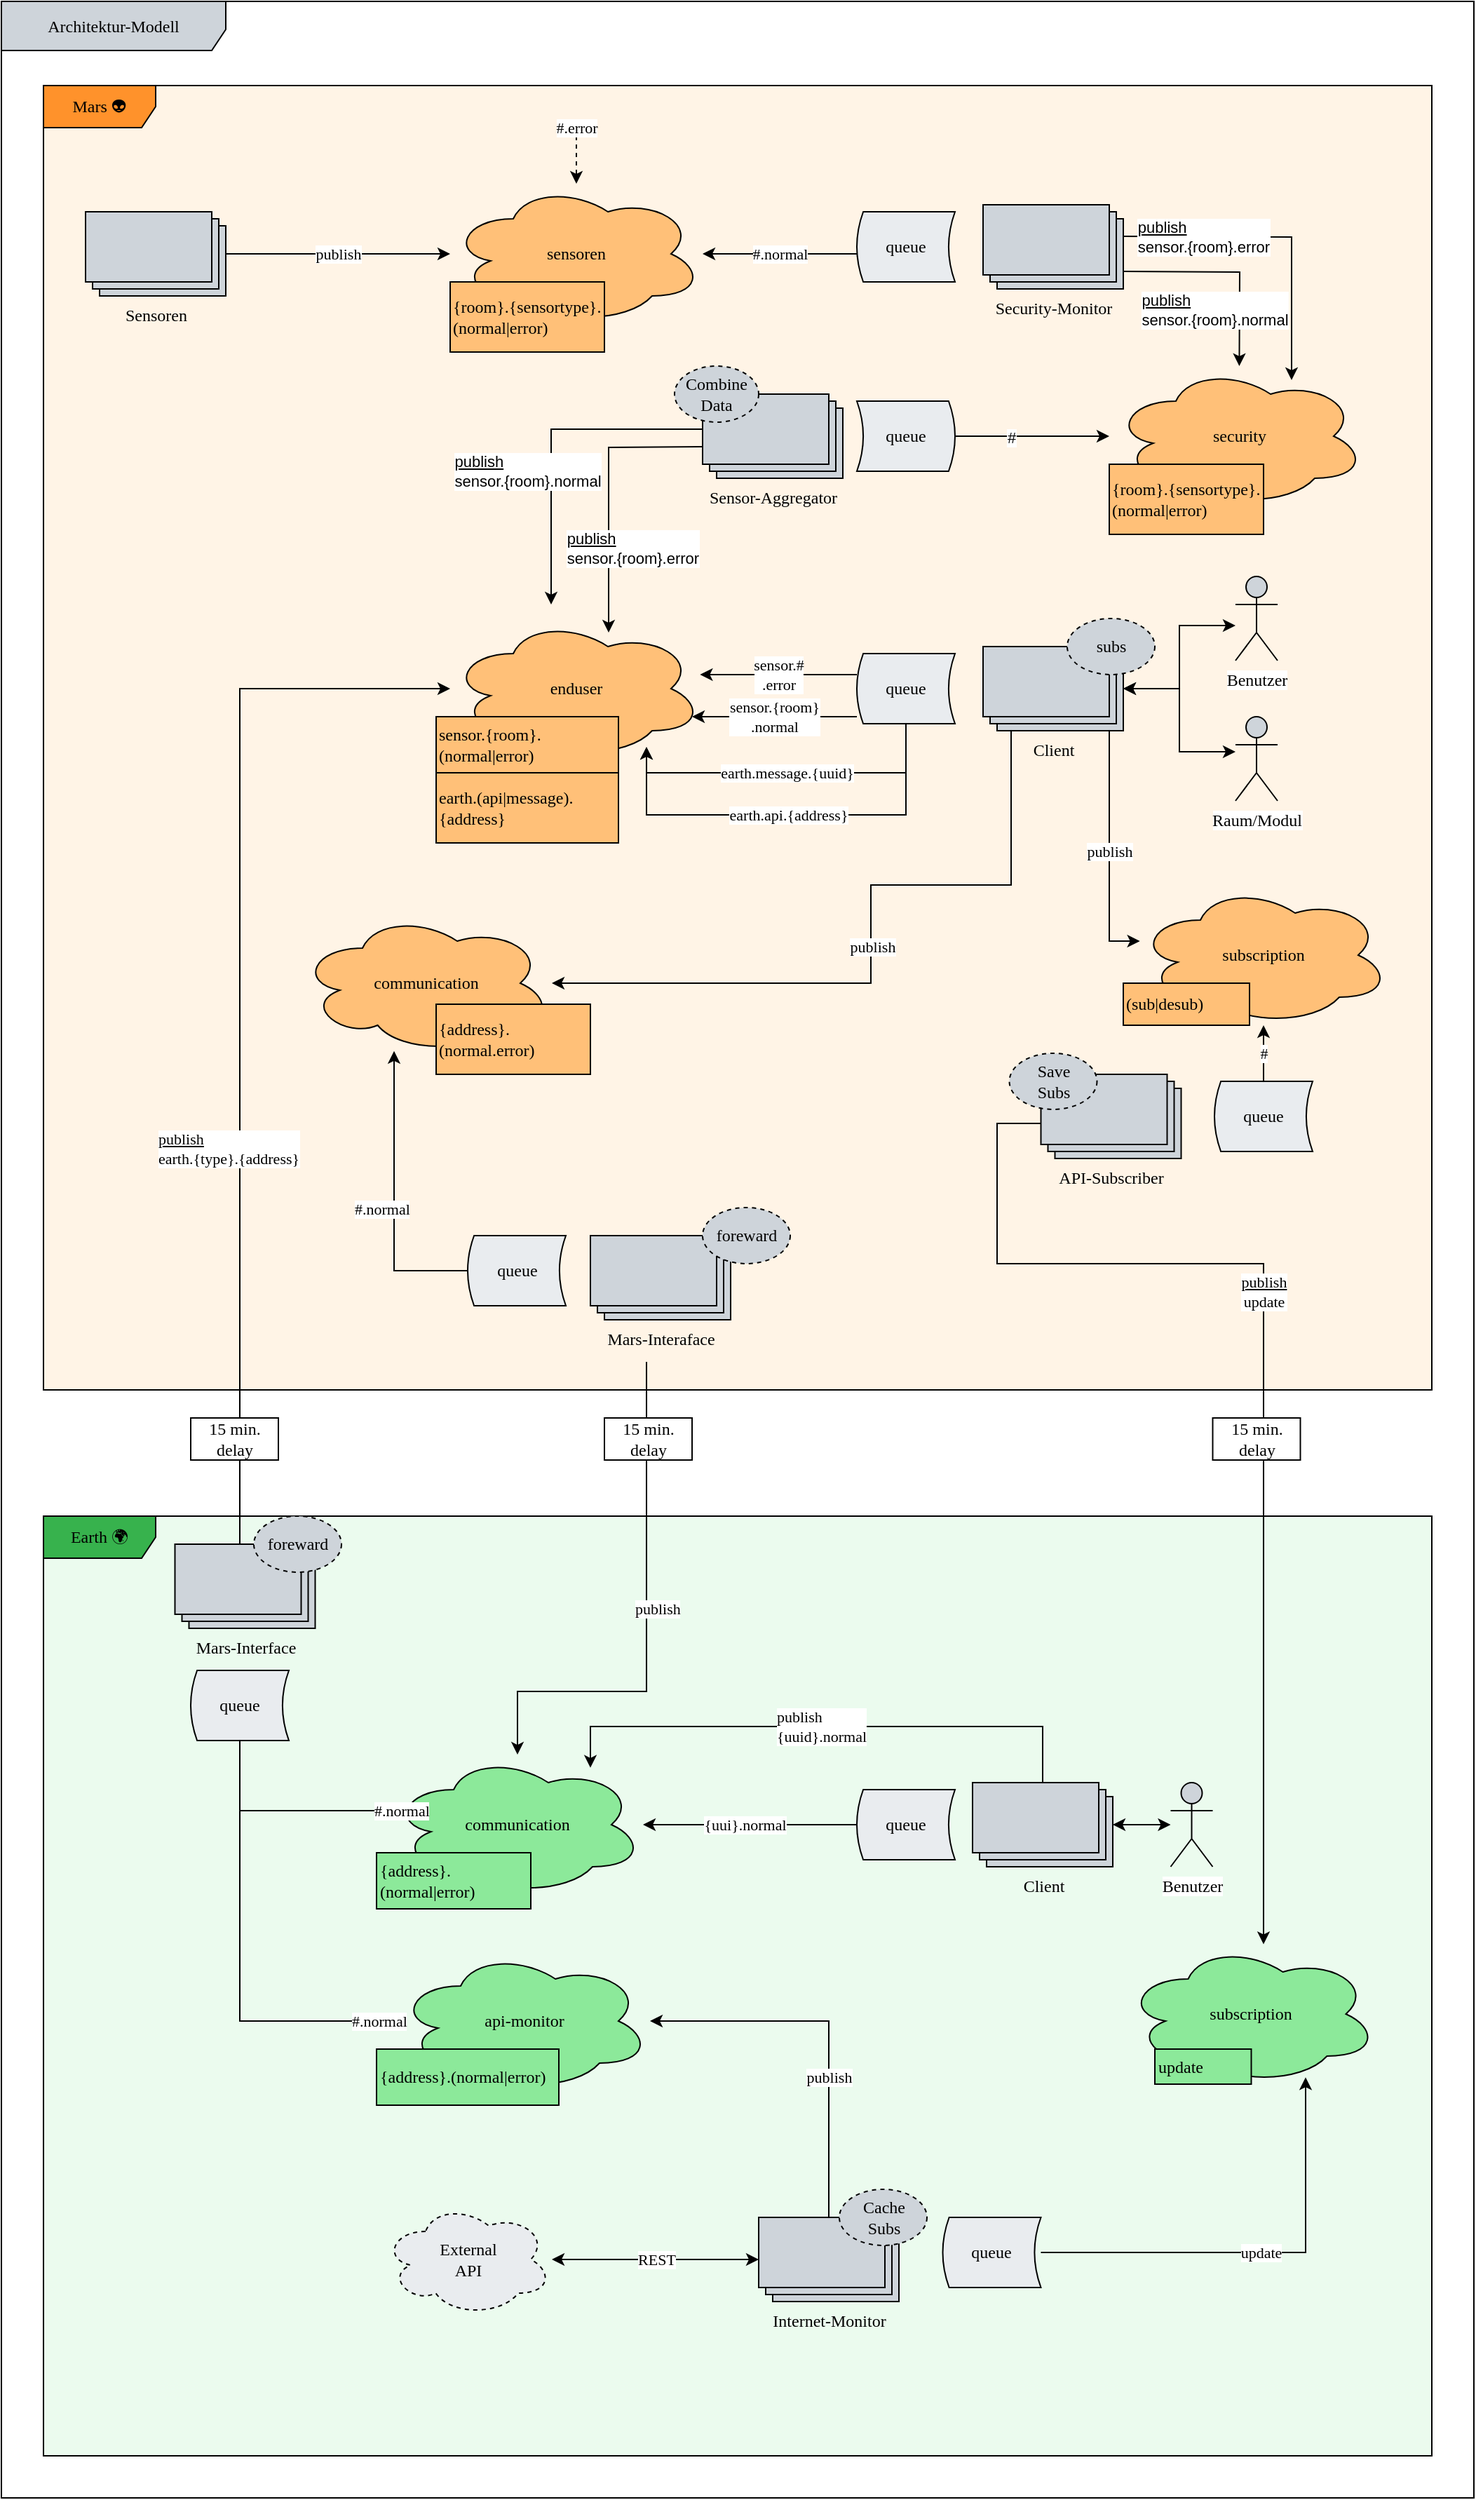 <mxfile version="13.0.6" type="device"><diagram id="erU5Auw4rH4-HawhXIPo" name="Page-1"><mxGraphModel dx="386" dy="1212" grid="1" gridSize="10" guides="1" tooltips="1" connect="1" arrows="1" fold="1" page="0" pageScale="1" pageWidth="827" pageHeight="1169" background="#ffffff" math="0" shadow="0" extFonts="IBM Plex Sans^https://fonts.googleapis.com/css?family=IBM+Plex+Sans|IBM Plex Mono^https://fonts.googleapis.com/css?family=IBM+Plex+Mono"><root><mxCell id="0"/><mxCell id="1" parent="0"/><mxCell id="hUw3spgDHmvgVFq0hchr-114" value="Architektur-Modell" style="shape=umlFrame;whiteSpace=wrap;html=1;strokeColor=#000000;fillColor=#ced4da;gradientColor=none;fontFamily=IBM Plex Mono;width=160;height=35;" parent="1" vertex="1"><mxGeometry x="890" y="-30" width="1050" height="1780" as="geometry"/></mxCell><mxCell id="hUw3spgDHmvgVFq0hchr-70" value="Earth 🌍" style="shape=umlFrame;whiteSpace=wrap;html=1;fillColor=#37b24d;strokeColor=#000000;gradientColor=none;fontFamily=IBM Plex Mono;FType=g;width=80;height=30;swimlaneFillColor=#ebfbee;" parent="1" vertex="1"><mxGeometry x="920" y="1050" width="990" height="670" as="geometry"/></mxCell><mxCell id="hUw3spgDHmvgVFq0hchr-56" value="Mars 👽" style="shape=umlFrame;whiteSpace=wrap;html=1;fillColor=#ff922b;strokeColor=#000000;gradientColor=none;fontFamily=IBM Plex Mono;FType=g;width=80;height=30;comic=0;shadow=0;swimlaneFillColor=#fff4e6;" parent="1" vertex="1"><mxGeometry x="920" y="30" width="990" height="930" as="geometry"/></mxCell><mxCell id="hUw3spgDHmvgVFq0hchr-33" value="&lt;font face=&quot;IBM Plex Mono&quot;&gt;publish&lt;/font&gt;" style="edgeStyle=orthogonalEdgeStyle;rounded=0;orthogonalLoop=1;jettySize=auto;html=1;" parent="1" source="hUw3spgDHmvgVFq0hchr-2" target="hUw3spgDHmvgVFq0hchr-21" edge="1"><mxGeometry relative="1" as="geometry"/></mxCell><mxCell id="hUw3spgDHmvgVFq0hchr-2" value="&lt;font face=&quot;IBM Plex Mono&quot;&gt;Sensoren&lt;/font&gt;" style="verticalLabelPosition=bottom;verticalAlign=top;html=1;shape=mxgraph.basic.layered_rect;dx=10;outlineConnect=0;fillColor=#ced4da;" parent="1" vertex="1"><mxGeometry x="950" y="120" width="100" height="60" as="geometry"/></mxCell><mxCell id="hUw3spgDHmvgVFq0hchr-66" value="&lt;font face=&quot;IBM Plex Mono&quot;&gt;publish&lt;/font&gt;" style="edgeStyle=orthogonalEdgeStyle;rounded=0;orthogonalLoop=1;jettySize=auto;html=1;align=center;" parent="1" source="hUw3spgDHmvgVFq0hchr-3" target="hUw3spgDHmvgVFq0hchr-62" edge="1"><mxGeometry relative="1" as="geometry"><Array as="points"><mxPoint x="1680" y="640"/></Array></mxGeometry></mxCell><mxCell id="hUw3spgDHmvgVFq0hchr-90" value="" style="edgeStyle=orthogonalEdgeStyle;rounded=0;orthogonalLoop=1;jettySize=auto;html=1;fontFamily=IBM Plex Mono;align=center;" parent="1" source="hUw3spgDHmvgVFq0hchr-3" target="hUw3spgDHmvgVFq0hchr-89" edge="1"><mxGeometry relative="1" as="geometry"><Array as="points"><mxPoint x="1610" y="600"/><mxPoint x="1510" y="600"/><mxPoint x="1510" y="670"/></Array></mxGeometry></mxCell><mxCell id="hUw3spgDHmvgVFq0hchr-91" value="publish" style="edgeLabel;html=1;align=center;verticalAlign=middle;resizable=0;points=[];fontFamily=IBM Plex Mono;" parent="hUw3spgDHmvgVFq0hchr-90" vertex="1" connectable="0"><mxGeometry x="-0.001" y="1" relative="1" as="geometry"><mxPoint as="offset"/></mxGeometry></mxCell><mxCell id="hUw3spgDHmvgVFq0hchr-3" value="&lt;font face=&quot;IBM Plex Mono&quot;&gt;Client&lt;/font&gt;" style="verticalLabelPosition=bottom;verticalAlign=top;html=1;shape=mxgraph.basic.layered_rect;dx=10;outlineConnect=0;fillColor=#ced4da;" parent="1" vertex="1"><mxGeometry x="1590" y="430" width="100" height="60" as="geometry"/></mxCell><mxCell id="hUw3spgDHmvgVFq0hchr-4" value="&lt;font face=&quot;IBM Plex Mono&quot;&gt;Sensor-Aggregator&lt;/font&gt;" style="verticalLabelPosition=bottom;verticalAlign=top;html=1;shape=mxgraph.basic.layered_rect;dx=10;outlineConnect=0;fillColor=#ced4da;" parent="1" vertex="1"><mxGeometry x="1390" y="250" width="100" height="60" as="geometry"/></mxCell><mxCell id="hUw3spgDHmvgVFq0hchr-5" value="&lt;font face=&quot;IBM Plex Mono&quot;&gt;Security-Monitor&lt;/font&gt;" style="verticalLabelPosition=bottom;verticalAlign=top;html=1;shape=mxgraph.basic.layered_rect;dx=10;outlineConnect=0;fillColor=#ced4da;" parent="1" vertex="1"><mxGeometry x="1590" y="115" width="100" height="60" as="geometry"/></mxCell><mxCell id="hUw3spgDHmvgVFq0hchr-6" style="edgeStyle=orthogonalEdgeStyle;rounded=0;orthogonalLoop=1;jettySize=auto;html=1;startArrow=classic;startFill=1;endArrow=classic;endFill=1;fontFamily=IBM Plex Mono;" parent="1" source="hUw3spgDHmvgVFq0hchr-7" target="hUw3spgDHmvgVFq0hchr-3" edge="1"><mxGeometry relative="1" as="geometry"><mxPoint x="1780" y="455" as="targetPoint"/><Array as="points"><mxPoint x="1730" y="415"/><mxPoint x="1730" y="460"/></Array></mxGeometry></mxCell><mxCell id="hUw3spgDHmvgVFq0hchr-7" value="&lt;font face=&quot;IBM Plex Sans&quot;&gt;Benutzer&lt;/font&gt;" style="shape=umlActor;verticalLabelPosition=bottom;labelBackgroundColor=#ffffff;verticalAlign=top;html=1;strokeColor=#000000;fillColor=#CED4DA;gradientColor=none;" parent="1" vertex="1"><mxGeometry x="1770" y="380" width="30" height="60" as="geometry"/></mxCell><mxCell id="hUw3spgDHmvgVFq0hchr-8" style="edgeStyle=orthogonalEdgeStyle;rounded=0;orthogonalLoop=1;jettySize=auto;html=1;startArrow=classic;startFill=1;endArrow=classic;endFill=1;fontFamily=IBM Plex Mono;" parent="1" source="hUw3spgDHmvgVFq0hchr-9" target="hUw3spgDHmvgVFq0hchr-3" edge="1"><mxGeometry relative="1" as="geometry"><mxPoint x="1780" y="455" as="targetPoint"/><Array as="points"><mxPoint x="1730" y="505"/><mxPoint x="1730" y="460"/></Array></mxGeometry></mxCell><mxCell id="hUw3spgDHmvgVFq0hchr-9" value="&lt;font face=&quot;IBM Plex Sans&quot;&gt;Raum/Modul&lt;/font&gt;" style="shape=umlActor;verticalLabelPosition=bottom;labelBackgroundColor=#ffffff;verticalAlign=top;html=1;strokeColor=#000000;fillColor=#CED4DA;gradientColor=none;" parent="1" vertex="1"><mxGeometry x="1770" y="480" width="30" height="60" as="geometry"/></mxCell><mxCell id="hUw3spgDHmvgVFq0hchr-21" value="sensoren" style="ellipse;shape=cloud;whiteSpace=wrap;html=1;fontFamily=IBM Plex Sans;FType=g;fillColor=#FFC078;" parent="1" vertex="1"><mxGeometry x="1210" y="100" width="180" height="100" as="geometry"/></mxCell><mxCell id="hUw3spgDHmvgVFq0hchr-22" value="&lt;font face=&quot;IBM Plex Mono&quot;&gt;{room}.{sensortype}.(normal|error)&lt;/font&gt;" style="rounded=0;whiteSpace=wrap;html=1;fillColor=#FFC078;align=left;" parent="1" vertex="1"><mxGeometry x="1210" y="170" width="110" height="50" as="geometry"/></mxCell><mxCell id="hUw3spgDHmvgVFq0hchr-24" value="enduser" style="ellipse;shape=cloud;whiteSpace=wrap;html=1;fontFamily=IBM Plex Sans;FType=g;fillColor=#FFC078;" parent="1" vertex="1"><mxGeometry x="1210" y="410" width="180" height="100" as="geometry"/></mxCell><mxCell id="hUw3spgDHmvgVFq0hchr-31" value="&lt;font face=&quot;IBM Plex Mono&quot;&gt;#.normal&lt;/font&gt;" style="edgeStyle=orthogonalEdgeStyle;rounded=0;orthogonalLoop=1;jettySize=auto;html=1;" parent="1" source="hUw3spgDHmvgVFq0hchr-27" target="hUw3spgDHmvgVFq0hchr-21" edge="1"><mxGeometry relative="1" as="geometry"><Array as="points"><mxPoint x="1490" y="150"/><mxPoint x="1490" y="150"/></Array></mxGeometry></mxCell><mxCell id="hUw3spgDHmvgVFq0hchr-27" value="&lt;font face=&quot;IBM Plex Mono&quot;&gt;queue&lt;/font&gt;" style="shape=dataStorage;whiteSpace=wrap;html=1;fillColor=#E9ECEF;size=0.065;" parent="1" vertex="1"><mxGeometry x="1500" y="120" width="70" height="50" as="geometry"/></mxCell><mxCell id="hUw3spgDHmvgVFq0hchr-28" value="&lt;font face=&quot;IBM Plex Mono&quot;&gt;queue&lt;/font&gt;" style="shape=dataStorage;whiteSpace=wrap;html=1;fillColor=#E9ECEF;size=0.065;direction=west;" parent="1" vertex="1"><mxGeometry x="1500" y="255" width="70" height="50" as="geometry"/></mxCell><mxCell id="hUw3spgDHmvgVFq0hchr-37" value="&lt;font face=&quot;IBM Plex Sans&quot;&gt;Combine Data&lt;/font&gt;" style="ellipse;whiteSpace=wrap;html=1;strokeWidth=1;fillColor=#CED4DA;dashed=1;" parent="1" vertex="1"><mxGeometry x="1370" y="230" width="60" height="40" as="geometry"/></mxCell><mxCell id="hUw3spgDHmvgVFq0hchr-40" value="&lt;font face=&quot;IBM Plex Mono&quot;&gt;#.error&lt;/font&gt;" style="endArrow=classic;html=1;dashed=1;" parent="1" target="hUw3spgDHmvgVFq0hchr-21" edge="1"><mxGeometry x="-1" width="50" height="50" relative="1" as="geometry"><mxPoint x="1300" y="60" as="sourcePoint"/><mxPoint x="1300" y="10" as="targetPoint"/><mxPoint as="offset"/></mxGeometry></mxCell><mxCell id="hUw3spgDHmvgVFq0hchr-42" value="&lt;font face=&quot;IBM Plex Mono&quot;&gt;sensor.{room}.(normal|error)&lt;/font&gt;" style="rounded=0;whiteSpace=wrap;html=1;fillColor=#FFC078;align=left;" parent="1" vertex="1"><mxGeometry x="1200" y="480" width="130" height="40" as="geometry"/></mxCell><mxCell id="hUw3spgDHmvgVFq0hchr-49" value="&lt;font face=&quot;IBM Plex Mono&quot;&gt;sensor.{room}&lt;br&gt;.normal&lt;/font&gt;" style="edgeStyle=orthogonalEdgeStyle;rounded=0;orthogonalLoop=1;jettySize=auto;html=1;align=center;" parent="1" source="hUw3spgDHmvgVFq0hchr-48" target="hUw3spgDHmvgVFq0hchr-24" edge="1"><mxGeometry relative="1" as="geometry"><Array as="points"><mxPoint x="1490" y="480"/><mxPoint x="1490" y="480"/></Array></mxGeometry></mxCell><mxCell id="hUw3spgDHmvgVFq0hchr-50" value="&lt;font face=&quot;IBM Plex Mono&quot;&gt;sensor.#&lt;br&gt;.error&lt;/font&gt;" style="edgeStyle=orthogonalEdgeStyle;rounded=0;orthogonalLoop=1;jettySize=auto;html=1;align=center;" parent="1" source="hUw3spgDHmvgVFq0hchr-48" target="hUw3spgDHmvgVFq0hchr-24" edge="1"><mxGeometry relative="1" as="geometry"><Array as="points"><mxPoint x="1480" y="450"/><mxPoint x="1480" y="450"/></Array></mxGeometry></mxCell><mxCell id="hUw3spgDHmvgVFq0hchr-64" value="&lt;font face=&quot;IBM Plex Mono&quot;&gt;earth.message.{uuid}&lt;/font&gt;" style="edgeStyle=orthogonalEdgeStyle;rounded=0;orthogonalLoop=1;jettySize=auto;html=1;align=center;" parent="1" source="hUw3spgDHmvgVFq0hchr-48" target="hUw3spgDHmvgVFq0hchr-24" edge="1"><mxGeometry x="0.007" relative="1" as="geometry"><Array as="points"><mxPoint x="1535" y="520"/><mxPoint x="1350" y="520"/></Array><mxPoint as="offset"/></mxGeometry></mxCell><mxCell id="hUw3spgDHmvgVFq0hchr-65" value="&lt;font face=&quot;IBM Plex Mono&quot;&gt;earth.api.{address}&lt;/font&gt;" style="edgeStyle=orthogonalEdgeStyle;rounded=0;orthogonalLoop=1;jettySize=auto;html=1;align=center;" parent="1" source="hUw3spgDHmvgVFq0hchr-48" target="hUw3spgDHmvgVFq0hchr-24" edge="1"><mxGeometry relative="1" as="geometry"><Array as="points"><mxPoint x="1535" y="550"/><mxPoint x="1350" y="550"/></Array></mxGeometry></mxCell><mxCell id="hUw3spgDHmvgVFq0hchr-48" value="&lt;font face=&quot;IBM Plex Mono&quot;&gt;queue&lt;/font&gt;" style="shape=dataStorage;whiteSpace=wrap;html=1;fillColor=#E9ECEF;size=0.065;" parent="1" vertex="1"><mxGeometry x="1500" y="435" width="70" height="50" as="geometry"/></mxCell><mxCell id="hUw3spgDHmvgVFq0hchr-51" value="&lt;font face=&quot;IBM Plex Sans&quot;&gt;subs&lt;/font&gt;" style="ellipse;whiteSpace=wrap;html=1;strokeWidth=1;fillColor=#CED4DA;dashed=1;" parent="1" vertex="1"><mxGeometry x="1650" y="410" width="62.5" height="40" as="geometry"/></mxCell><mxCell id="hUw3spgDHmvgVFq0hchr-85" value="&lt;u&gt;publish&lt;/u&gt;&lt;br&gt;update" style="edgeStyle=orthogonalEdgeStyle;rounded=0;orthogonalLoop=1;jettySize=auto;html=1;fontFamily=IBM Plex Mono;align=center;" parent="1" source="hUw3spgDHmvgVFq0hchr-57" target="hUw3spgDHmvgVFq0hchr-78" edge="1"><mxGeometry x="-0.154" relative="1" as="geometry"><Array as="points"><mxPoint x="1600" y="770"/><mxPoint x="1600" y="870"/><mxPoint x="1790" y="870"/></Array><mxPoint as="offset"/></mxGeometry></mxCell><mxCell id="hUw3spgDHmvgVFq0hchr-57" value="&lt;font face=&quot;IBM Plex Mono&quot;&gt;API-Subscriber&lt;/font&gt;" style="verticalLabelPosition=bottom;verticalAlign=top;html=1;shape=mxgraph.basic.layered_rect;dx=10;outlineConnect=0;fillColor=#ced4da;" parent="1" vertex="1"><mxGeometry x="1631.25" y="735" width="100" height="60" as="geometry"/></mxCell><mxCell id="hUw3spgDHmvgVFq0hchr-58" value="&lt;font face=&quot;IBM Plex Sans&quot;&gt;Save&lt;br&gt;Subs&lt;/font&gt;" style="ellipse;whiteSpace=wrap;html=1;strokeWidth=1;fillColor=#CED4DA;dashed=1;" parent="1" vertex="1"><mxGeometry x="1608.75" y="720" width="62.5" height="40" as="geometry"/></mxCell><mxCell id="hUw3spgDHmvgVFq0hchr-61" value="&lt;font face=&quot;IBM Plex Mono&quot;&gt;&lt;u&gt;publish&lt;/u&gt;&lt;br&gt;earth.{type}.{address}&lt;/font&gt;" style="edgeStyle=orthogonalEdgeStyle;rounded=0;orthogonalLoop=1;jettySize=auto;html=1;align=left;" parent="1" source="hUw3spgDHmvgVFq0hchr-59" target="hUw3spgDHmvgVFq0hchr-24" edge="1"><mxGeometry x="-0.257" y="60" relative="1" as="geometry"><Array as="points"><mxPoint x="1060" y="460"/></Array><mxPoint as="offset"/></mxGeometry></mxCell><mxCell id="hUw3spgDHmvgVFq0hchr-59" value="&lt;font face=&quot;IBM Plex Mono&quot;&gt;Mars-Interface&lt;br&gt;&lt;/font&gt;" style="verticalLabelPosition=bottom;verticalAlign=top;html=1;shape=mxgraph.basic.layered_rect;dx=10;outlineConnect=0;fillColor=#ced4da;" parent="1" vertex="1"><mxGeometry x="1013.75" y="1070" width="100" height="60" as="geometry"/></mxCell><mxCell id="hUw3spgDHmvgVFq0hchr-60" value="&lt;font face=&quot;IBM Plex Mono&quot;&gt;earth.(api|message).{address}&lt;/font&gt;" style="rounded=0;whiteSpace=wrap;html=1;fillColor=#FFC078;align=left;" parent="1" vertex="1"><mxGeometry x="1200" y="520" width="130" height="50" as="geometry"/></mxCell><mxCell id="hUw3spgDHmvgVFq0hchr-62" value="subscription" style="ellipse;shape=cloud;whiteSpace=wrap;html=1;fontFamily=IBM Plex Sans;FType=g;fillColor=#FFC078;" parent="1" vertex="1"><mxGeometry x="1700" y="600" width="180" height="100" as="geometry"/></mxCell><mxCell id="hUw3spgDHmvgVFq0hchr-63" value="&lt;font face=&quot;IBM Plex Mono&quot;&gt;(sub|desub)&lt;/font&gt;" style="rounded=0;whiteSpace=wrap;html=1;fillColor=#FFC078;align=left;" parent="1" vertex="1"><mxGeometry x="1690" y="670" width="90" height="30" as="geometry"/></mxCell><mxCell id="hUw3spgDHmvgVFq0hchr-69" value="&lt;font face=&quot;IBM Plex Mono&quot;&gt;#&lt;/font&gt;" style="edgeStyle=orthogonalEdgeStyle;rounded=0;orthogonalLoop=1;jettySize=auto;html=1;align=center;" parent="1" source="hUw3spgDHmvgVFq0hchr-67" target="hUw3spgDHmvgVFq0hchr-62" edge="1"><mxGeometry relative="1" as="geometry"/></mxCell><mxCell id="hUw3spgDHmvgVFq0hchr-67" value="&lt;font face=&quot;IBM Plex Mono&quot;&gt;queue&lt;/font&gt;" style="shape=dataStorage;whiteSpace=wrap;html=1;fillColor=#E9ECEF;size=0.065;" parent="1" vertex="1"><mxGeometry x="1755" y="740" width="70" height="50" as="geometry"/></mxCell><mxCell id="hUw3spgDHmvgVFq0hchr-71" value="communication" style="ellipse;shape=cloud;whiteSpace=wrap;html=1;fontFamily=IBM Plex Sans;FType=g;fillColor=#8CE99A;" parent="1" vertex="1"><mxGeometry x="1167.5" y="1220" width="180" height="100" as="geometry"/></mxCell><mxCell id="hUw3spgDHmvgVFq0hchr-72" value="api-monitor" style="ellipse;shape=cloud;whiteSpace=wrap;html=1;fontFamily=IBM Plex Sans;FType=g;fillColor=#8ce99a;" parent="1" vertex="1"><mxGeometry x="1172.5" y="1360" width="180" height="100" as="geometry"/></mxCell><mxCell id="hUw3spgDHmvgVFq0hchr-74" value="#.normal" style="edgeStyle=orthogonalEdgeStyle;rounded=0;orthogonalLoop=1;jettySize=auto;html=1;align=left;fontFamily=IBM Plex Mono;" parent="1" source="hUw3spgDHmvgVFq0hchr-73" target="hUw3spgDHmvgVFq0hchr-71" edge="1"><mxGeometry x="0.549" y="20" relative="1" as="geometry"><Array as="points"><mxPoint x="1060" y="1260"/></Array><mxPoint x="20" y="20" as="offset"/></mxGeometry></mxCell><mxCell id="hUw3spgDHmvgVFq0hchr-75" value="#.normal" style="edgeStyle=orthogonalEdgeStyle;rounded=0;orthogonalLoop=1;jettySize=auto;html=1;align=left;fontFamily=IBM Plex Mono;" parent="1" source="hUw3spgDHmvgVFq0hchr-73" target="hUw3spgDHmvgVFq0hchr-72" edge="1"><mxGeometry x="0.647" y="20" relative="1" as="geometry"><Array as="points"><mxPoint x="1060" y="1410"/></Array><mxPoint x="20" y="20" as="offset"/></mxGeometry></mxCell><mxCell id="hUw3spgDHmvgVFq0hchr-73" value="&lt;font face=&quot;IBM Plex Mono&quot;&gt;queue&lt;/font&gt;" style="shape=dataStorage;whiteSpace=wrap;html=1;fillColor=#E9ECEF;size=0.065;" parent="1" vertex="1"><mxGeometry x="1025" y="1160" width="70" height="50" as="geometry"/></mxCell><mxCell id="hUw3spgDHmvgVFq0hchr-76" value="&lt;span style=&quot;font-family: &amp;#34;ibm plex mono&amp;#34;&quot;&gt;{address}.(normal|error)&lt;/span&gt;" style="rounded=0;whiteSpace=wrap;html=1;fillColor=#8CE99A;align=left;" parent="1" vertex="1"><mxGeometry x="1157.5" y="1290" width="110" height="40" as="geometry"/></mxCell><mxCell id="hUw3spgDHmvgVFq0hchr-77" value="&lt;span style=&quot;font-family: &amp;#34;ibm plex mono&amp;#34;&quot;&gt;{address}.(normal|error)&lt;/span&gt;" style="rounded=0;whiteSpace=wrap;html=1;fillColor=#8CE99A;align=left;" parent="1" vertex="1"><mxGeometry x="1157.5" y="1430" width="130" height="40" as="geometry"/></mxCell><mxCell id="hUw3spgDHmvgVFq0hchr-78" value="subscription" style="ellipse;shape=cloud;whiteSpace=wrap;html=1;fontFamily=IBM Plex Sans;FType=g;fillColor=#8CE99A;" parent="1" vertex="1"><mxGeometry x="1691.25" y="1355" width="180" height="100" as="geometry"/></mxCell><mxCell id="hUw3spgDHmvgVFq0hchr-79" value="&lt;font face=&quot;IBM Plex Mono&quot;&gt;update&lt;/font&gt;" style="rounded=0;whiteSpace=wrap;html=1;fillColor=#8CE99A;align=left;" parent="1" vertex="1"><mxGeometry x="1712.5" y="1430" width="68.75" height="25" as="geometry"/></mxCell><mxCell id="hUw3spgDHmvgVFq0hchr-81" value="&lt;font face=&quot;IBM Plex Mono&quot;&gt;15 min. delay&lt;/font&gt;" style="rounded=0;whiteSpace=wrap;html=1;fillColor=#ffffff;" parent="1" vertex="1"><mxGeometry x="1025" y="980" width="62.5" height="30" as="geometry"/></mxCell><mxCell id="hUw3spgDHmvgVFq0hchr-82" value="&lt;font face=&quot;IBM Plex Mono&quot;&gt;15 min. delay&lt;/font&gt;" style="rounded=0;whiteSpace=wrap;html=1;fillColor=#ffffff;" parent="1" vertex="1"><mxGeometry x="1753.75" y="980" width="62.5" height="30" as="geometry"/></mxCell><mxCell id="hUw3spgDHmvgVFq0hchr-89" value="communication" style="ellipse;shape=cloud;whiteSpace=wrap;html=1;fontFamily=IBM Plex Sans;FType=g;fillColor=#FFC078;" parent="1" vertex="1"><mxGeometry x="1102.5" y="620" width="180" height="100" as="geometry"/></mxCell><mxCell id="hUw3spgDHmvgVFq0hchr-92" value="&lt;span style=&quot;font-family: &amp;#34;ibm plex mono&amp;#34;&quot;&gt;{address}.(normal.error)&lt;/span&gt;" style="rounded=0;whiteSpace=wrap;html=1;fillColor=#FFC078;align=left;" parent="1" vertex="1"><mxGeometry x="1200" y="685" width="110" height="50" as="geometry"/></mxCell><mxCell id="hUw3spgDHmvgVFq0hchr-98" value="publish" style="edgeStyle=orthogonalEdgeStyle;rounded=0;orthogonalLoop=1;jettySize=auto;html=1;fontFamily=IBM Plex Mono;align=left;" parent="1" target="hUw3spgDHmvgVFq0hchr-71" edge="1"><mxGeometry x="-0.055" y="-10" relative="1" as="geometry"><Array as="points"><mxPoint x="1350" y="1175"/><mxPoint x="1258" y="1175"/></Array><mxPoint x="1350" y="940" as="sourcePoint"/><mxPoint as="offset"/></mxGeometry></mxCell><mxCell id="hUw3spgDHmvgVFq0hchr-93" value="&lt;font face=&quot;IBM Plex Mono&quot;&gt;Mars-Interaface&lt;br&gt;&lt;/font&gt;" style="verticalLabelPosition=bottom;verticalAlign=top;html=1;shape=mxgraph.basic.layered_rect;dx=10;outlineConnect=0;fillColor=#ced4da;" parent="1" vertex="1"><mxGeometry x="1310" y="850" width="100" height="60" as="geometry"/></mxCell><mxCell id="hUw3spgDHmvgVFq0hchr-95" value="#.normal" style="edgeStyle=orthogonalEdgeStyle;rounded=0;orthogonalLoop=1;jettySize=auto;html=1;fontFamily=IBM Plex Mono;align=left;" parent="1" source="hUw3spgDHmvgVFq0hchr-94" target="hUw3spgDHmvgVFq0hchr-89" edge="1"><mxGeometry x="-0.498" y="-54" relative="1" as="geometry"><Array as="points"><mxPoint x="1170" y="875"/></Array><mxPoint x="-84" y="-44" as="offset"/></mxGeometry></mxCell><mxCell id="hUw3spgDHmvgVFq0hchr-94" value="&lt;font face=&quot;IBM Plex Mono&quot;&gt;queue&lt;/font&gt;" style="shape=dataStorage;whiteSpace=wrap;html=1;fillColor=#E9ECEF;size=0.065;" parent="1" vertex="1"><mxGeometry x="1222.5" y="850" width="70" height="50" as="geometry"/></mxCell><mxCell id="hUw3spgDHmvgVFq0hchr-97" value="&lt;font face=&quot;IBM Plex Mono&quot;&gt;15 min. delay&lt;/font&gt;" style="rounded=0;whiteSpace=wrap;html=1;fillColor=#ffffff;" parent="1" vertex="1"><mxGeometry x="1320" y="980" width="62.5" height="30" as="geometry"/></mxCell><mxCell id="hUw3spgDHmvgVFq0hchr-102" style="edgeStyle=orthogonalEdgeStyle;rounded=0;orthogonalLoop=1;jettySize=auto;html=1;startArrow=classic;startFill=1;fontFamily=IBM Plex Mono;align=left;" parent="1" source="hUw3spgDHmvgVFq0hchr-99" target="hUw3spgDHmvgVFq0hchr-100" edge="1"><mxGeometry relative="1" as="geometry"/></mxCell><mxCell id="hUw3spgDHmvgVFq0hchr-105" value="publish&lt;br&gt;{uuid}.normal" style="edgeStyle=orthogonalEdgeStyle;rounded=0;orthogonalLoop=1;jettySize=auto;html=1;startArrow=none;startFill=0;endArrow=classic;endFill=1;endSize=6;fontFamily=IBM Plex Mono;align=left;" parent="1" source="hUw3spgDHmvgVFq0hchr-99" target="hUw3spgDHmvgVFq0hchr-71" edge="1"><mxGeometry x="0.187" relative="1" as="geometry"><Array as="points"><mxPoint x="1633" y="1200"/><mxPoint x="1310" y="1200"/></Array><mxPoint x="1" as="offset"/></mxGeometry></mxCell><mxCell id="hUw3spgDHmvgVFq0hchr-99" value="&lt;font face=&quot;IBM Plex Mono&quot;&gt;Client&lt;/font&gt;" style="verticalLabelPosition=bottom;verticalAlign=top;html=1;shape=mxgraph.basic.layered_rect;dx=10;outlineConnect=0;fillColor=#ced4da;" parent="1" vertex="1"><mxGeometry x="1582.5" y="1240" width="100" height="60" as="geometry"/></mxCell><mxCell id="hUw3spgDHmvgVFq0hchr-100" value="&lt;font face=&quot;IBM Plex Sans&quot;&gt;Benutzer&lt;/font&gt;" style="shape=umlActor;verticalLabelPosition=bottom;labelBackgroundColor=#ffffff;verticalAlign=top;html=1;strokeColor=#000000;fillColor=#CED4DA;gradientColor=none;" parent="1" vertex="1"><mxGeometry x="1723.75" y="1240" width="30" height="60" as="geometry"/></mxCell><mxCell id="hUw3spgDHmvgVFq0hchr-104" value="{uui}.normal" style="edgeStyle=orthogonalEdgeStyle;rounded=0;orthogonalLoop=1;jettySize=auto;html=1;startArrow=none;startFill=0;fontFamily=IBM Plex Mono;align=center;endArrow=classic;endFill=1;endSize=6;" parent="1" source="hUw3spgDHmvgVFq0hchr-103" target="hUw3spgDHmvgVFq0hchr-71" edge="1"><mxGeometry x="0.049" relative="1" as="geometry"><mxPoint as="offset"/></mxGeometry></mxCell><mxCell id="hUw3spgDHmvgVFq0hchr-103" value="&lt;font face=&quot;IBM Plex Mono&quot;&gt;queue&lt;/font&gt;" style="shape=dataStorage;whiteSpace=wrap;html=1;fillColor=#E9ECEF;size=0.065;" parent="1" vertex="1"><mxGeometry x="1500" y="1245" width="70" height="50" as="geometry"/></mxCell><mxCell id="hUw3spgDHmvgVFq0hchr-109" value="update" style="edgeStyle=orthogonalEdgeStyle;rounded=0;orthogonalLoop=1;jettySize=auto;html=1;startArrow=none;startFill=0;endArrow=classic;endFill=1;endSize=6;fontFamily=IBM Plex Mono;align=center;" parent="1" source="hUw3spgDHmvgVFq0hchr-106" target="hUw3spgDHmvgVFq0hchr-78" edge="1"><mxGeometry relative="1" as="geometry"><Array as="points"><mxPoint x="1820" y="1575"/></Array></mxGeometry></mxCell><mxCell id="hUw3spgDHmvgVFq0hchr-106" value="&lt;font face=&quot;IBM Plex Mono&quot;&gt;queue&lt;/font&gt;" style="shape=dataStorage;whiteSpace=wrap;html=1;fillColor=#E9ECEF;size=0.065;" parent="1" vertex="1"><mxGeometry x="1561.25" y="1550" width="70" height="50" as="geometry"/></mxCell><mxCell id="hUw3spgDHmvgVFq0hchr-113" value="publish" style="edgeStyle=orthogonalEdgeStyle;rounded=0;orthogonalLoop=1;jettySize=auto;html=1;startArrow=none;startFill=0;endArrow=classic;endFill=1;endSize=6;fontFamily=IBM Plex Mono;align=center;" parent="1" source="hUw3spgDHmvgVFq0hchr-107" target="hUw3spgDHmvgVFq0hchr-72" edge="1"><mxGeometry x="-0.252" relative="1" as="geometry"><Array as="points"><mxPoint x="1480" y="1410"/></Array><mxPoint as="offset"/></mxGeometry></mxCell><mxCell id="hUw3spgDHmvgVFq0hchr-107" value="&lt;font face=&quot;IBM Plex Mono&quot;&gt;Internet-Monitor&lt;/font&gt;" style="verticalLabelPosition=bottom;verticalAlign=top;html=1;shape=mxgraph.basic.layered_rect;dx=10;outlineConnect=0;fillColor=#ced4da;" parent="1" vertex="1"><mxGeometry x="1430" y="1550" width="100" height="60" as="geometry"/></mxCell><mxCell id="hUw3spgDHmvgVFq0hchr-108" value="&lt;font face=&quot;IBM Plex Sans&quot;&gt;Cache&lt;br&gt;Subs&lt;/font&gt;" style="ellipse;whiteSpace=wrap;html=1;strokeWidth=1;fillColor=#CED4DA;dashed=1;" parent="1" vertex="1"><mxGeometry x="1487.5" y="1530" width="62.5" height="40" as="geometry"/></mxCell><mxCell id="hUw3spgDHmvgVFq0hchr-110" value="External&lt;br&gt;API" style="ellipse;shape=cloud;whiteSpace=wrap;html=1;fontFamily=IBM Plex Sans;FType=g;dashed=1;gradientColor=none;fillColor=#e9ecef;" parent="1" vertex="1"><mxGeometry x="1162.5" y="1540" width="120" height="80" as="geometry"/></mxCell><mxCell id="hUw3spgDHmvgVFq0hchr-111" value="&lt;font face=&quot;IBM Plex Mono&quot;&gt;REST&lt;/font&gt;" style="edgeStyle=orthogonalEdgeStyle;rounded=0;orthogonalLoop=1;jettySize=auto;html=1;startArrow=classic;startFill=1;" parent="1" source="hUw3spgDHmvgVFq0hchr-110" target="hUw3spgDHmvgVFq0hchr-107" edge="1"><mxGeometry relative="1" as="geometry"><mxPoint x="710" y="1200" as="sourcePoint"/><mxPoint x="830" y="1200" as="targetPoint"/></mxGeometry></mxCell><mxCell id="hUw3spgDHmvgVFq0hchr-115" value="&lt;font face=&quot;IBM Plex Sans&quot;&gt;foreward&lt;/font&gt;" style="ellipse;whiteSpace=wrap;html=1;strokeWidth=1;fillColor=#CED4DA;dashed=1;" parent="1" vertex="1"><mxGeometry x="1390" y="830" width="62.5" height="40" as="geometry"/></mxCell><mxCell id="hUw3spgDHmvgVFq0hchr-116" value="&lt;font face=&quot;IBM Plex Sans&quot;&gt;foreward&lt;/font&gt;" style="ellipse;whiteSpace=wrap;html=1;strokeWidth=1;fillColor=#CED4DA;dashed=1;" parent="1" vertex="1"><mxGeometry x="1070" y="1050" width="62.5" height="40" as="geometry"/></mxCell><mxCell id="EYIfJ8Mb9N-2mhvtiRvc-1" value="security" style="ellipse;shape=cloud;whiteSpace=wrap;html=1;fontFamily=IBM Plex Sans;FType=g;fillColor=#FFC078;" vertex="1" parent="1"><mxGeometry x="1682.5" y="230" width="180" height="100" as="geometry"/></mxCell><mxCell id="EYIfJ8Mb9N-2mhvtiRvc-8" value="" style="endArrow=classic;html=1;exitX=0;exitY=0.5;exitDx=0;exitDy=0;" edge="1" parent="1" source="hUw3spgDHmvgVFq0hchr-28"><mxGeometry width="50" height="50" relative="1" as="geometry"><mxPoint x="1520" y="420" as="sourcePoint"/><mxPoint x="1680" y="280" as="targetPoint"/></mxGeometry></mxCell><mxCell id="EYIfJ8Mb9N-2mhvtiRvc-14" value="#" style="edgeLabel;html=1;align=center;verticalAlign=middle;resizable=0;points=[];" vertex="1" connectable="0" parent="EYIfJ8Mb9N-2mhvtiRvc-8"><mxGeometry x="-0.286" y="-1" relative="1" as="geometry"><mxPoint as="offset"/></mxGeometry></mxCell><mxCell id="EYIfJ8Mb9N-2mhvtiRvc-10" value="" style="endArrow=classic;html=1;rounded=0;exitX=0;exitY=0;exitDx=100;exitDy=22.5;exitPerimeter=0;" edge="1" parent="1" source="hUw3spgDHmvgVFq0hchr-5"><mxGeometry width="50" height="50" relative="1" as="geometry"><mxPoint x="1691.25" y="150" as="sourcePoint"/><mxPoint x="1810" y="240" as="targetPoint"/><Array as="points"><mxPoint x="1810" y="138"/></Array></mxGeometry></mxCell><mxCell id="EYIfJ8Mb9N-2mhvtiRvc-15" value="&lt;div style=&quot;text-align: left&quot;&gt;&lt;u&gt;publish&lt;/u&gt;&lt;/div&gt;sensor.{room}.error" style="edgeLabel;html=1;align=center;verticalAlign=middle;resizable=0;points=[];" vertex="1" connectable="0" parent="EYIfJ8Mb9N-2mhvtiRvc-10"><mxGeometry x="-0.337" relative="1" as="geometry"><mxPoint x="-16.84" as="offset"/></mxGeometry></mxCell><mxCell id="EYIfJ8Mb9N-2mhvtiRvc-12" value="" style="endArrow=classic;html=1;exitX=0;exitY=0;exitDx=0;exitDy=37.5;exitPerimeter=0;rounded=0;" edge="1" parent="1" source="hUw3spgDHmvgVFq0hchr-4"><mxGeometry width="50" height="50" relative="1" as="geometry"><mxPoint x="1440" y="380" as="sourcePoint"/><mxPoint x="1323" y="420" as="targetPoint"/><Array as="points"><mxPoint x="1323" y="288"/></Array></mxGeometry></mxCell><mxCell id="EYIfJ8Mb9N-2mhvtiRvc-13" value="" style="endArrow=classic;html=1;exitX=0;exitY=0;exitDx=100;exitDy=47.5;exitPerimeter=0;rounded=0;" edge="1" parent="1" source="hUw3spgDHmvgVFq0hchr-5" target="EYIfJ8Mb9N-2mhvtiRvc-1"><mxGeometry width="50" height="50" relative="1" as="geometry"><mxPoint x="1670" y="240" as="sourcePoint"/><mxPoint x="1720" y="190" as="targetPoint"/><Array as="points"><mxPoint x="1773" y="163"/></Array></mxGeometry></mxCell><mxCell id="EYIfJ8Mb9N-2mhvtiRvc-16" value="&lt;div style=&quot;text-align: left&quot;&gt;&lt;u&gt;publish&lt;/u&gt;&lt;/div&gt;sensor.{room}.normal" style="edgeLabel;html=1;align=center;verticalAlign=middle;resizable=0;points=[];" vertex="1" connectable="0" parent="EYIfJ8Mb9N-2mhvtiRvc-13"><mxGeometry x="-0.311" y="2" relative="1" as="geometry"><mxPoint x="13.56" y="29.19" as="offset"/></mxGeometry></mxCell><mxCell id="EYIfJ8Mb9N-2mhvtiRvc-17" value="&lt;font face=&quot;IBM Plex Mono&quot;&gt;{room}.{sensortype}.(normal|error)&lt;/font&gt;" style="rounded=0;whiteSpace=wrap;html=1;fillColor=#FFC078;align=left;" vertex="1" parent="1"><mxGeometry x="1680" y="300" width="110" height="50" as="geometry"/></mxCell><mxCell id="EYIfJ8Mb9N-2mhvtiRvc-18" value="&lt;div style=&quot;text-align: left&quot;&gt;&lt;u&gt;publish&lt;/u&gt;&lt;/div&gt;sensor.{room}.error" style="edgeLabel;html=1;align=center;verticalAlign=middle;resizable=0;points=[];" vertex="1" connectable="0" parent="1"><mxGeometry x="1340.004" y="359.997" as="geometry"><mxPoint as="offset"/></mxGeometry></mxCell><mxCell id="EYIfJ8Mb9N-2mhvtiRvc-19" value="" style="endArrow=classic;html=1;exitX=0;exitY=0;exitDx=0;exitDy=25;exitPerimeter=0;rounded=0;" edge="1" parent="1" source="hUw3spgDHmvgVFq0hchr-4"><mxGeometry width="50" height="50" relative="1" as="geometry"><mxPoint x="1460" y="330" as="sourcePoint"/><mxPoint x="1282" y="400" as="targetPoint"/><Array as="points"><mxPoint x="1282" y="275"/></Array></mxGeometry></mxCell><mxCell id="EYIfJ8Mb9N-2mhvtiRvc-20" value="&lt;div style=&quot;text-align: left&quot;&gt;&lt;u&gt;publish&lt;/u&gt;&lt;/div&gt;sensor.{room}.normal" style="edgeLabel;html=1;align=center;verticalAlign=middle;resizable=0;points=[];" vertex="1" connectable="0" parent="1"><mxGeometry x="1265.004" y="304.997" as="geometry"><mxPoint as="offset"/></mxGeometry></mxCell></root></mxGraphModel></diagram></mxfile>